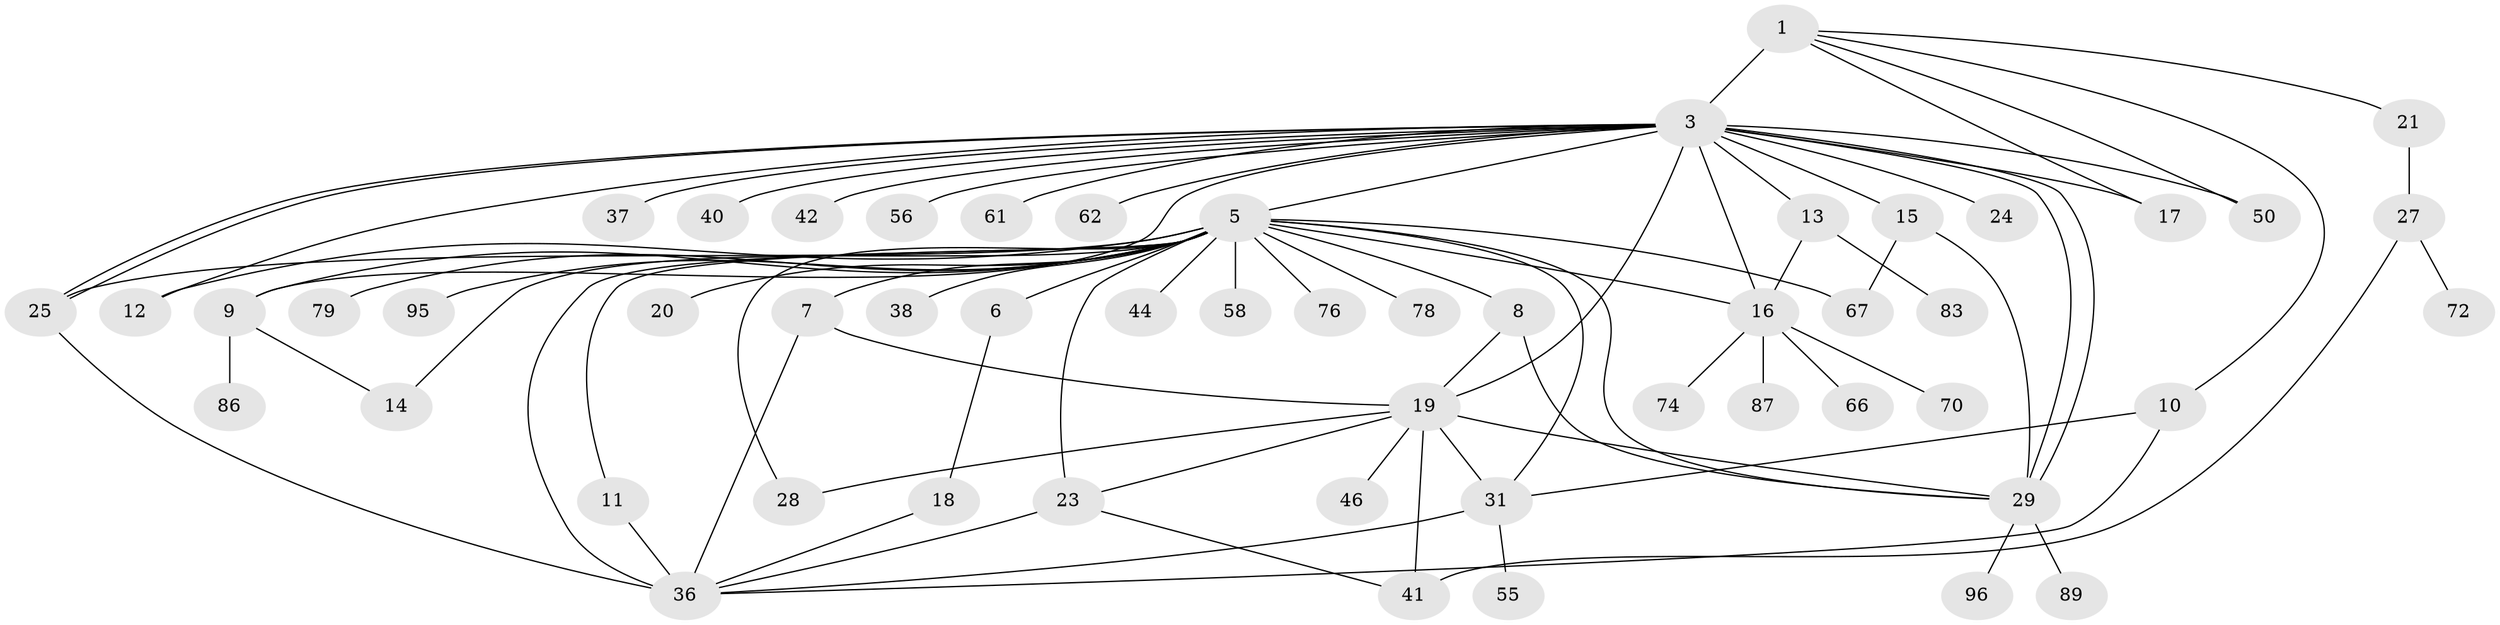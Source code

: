 // original degree distribution, {6: 0.046296296296296294, 8: 0.027777777777777776, 19: 0.009259259259259259, 18: 0.009259259259259259, 33: 0.009259259259259259, 2: 0.25925925925925924, 3: 0.12037037037037036, 4: 0.027777777777777776, 5: 0.037037037037037035, 1: 0.4444444444444444, 9: 0.009259259259259259}
// Generated by graph-tools (version 1.1) at 2025/14/03/09/25 04:14:20]
// undirected, 54 vertices, 83 edges
graph export_dot {
graph [start="1"]
  node [color=gray90,style=filled];
  1 [super="+34+100+2"];
  3 [super="+4+84+57+33"];
  5 [super="+59+63+35+22+51"];
  6;
  7 [super="+73"];
  8;
  9;
  10;
  11;
  12 [super="+32+103+104+49"];
  13;
  14;
  15 [super="+54"];
  16;
  17;
  18;
  19 [super="+30+64"];
  20;
  21;
  23 [super="+45"];
  24;
  25 [super="+68"];
  27;
  28;
  29;
  31 [super="+85"];
  36 [super="+48+47+102+39"];
  37;
  38 [super="+65"];
  40;
  41;
  42;
  44;
  46;
  50;
  55;
  56;
  58;
  61;
  62;
  66;
  67;
  70;
  72;
  74;
  76;
  78;
  79;
  83;
  86;
  87;
  89;
  95;
  96;
  1 -- 10;
  1 -- 21;
  1 -- 3 [weight=4];
  1 -- 50;
  1 -- 17;
  3 -- 9;
  3 -- 16;
  3 -- 19 [weight=3];
  3 -- 24;
  3 -- 25;
  3 -- 25;
  3 -- 29 [weight=2];
  3 -- 29;
  3 -- 56;
  3 -- 62 [weight=2];
  3 -- 5 [weight=2];
  3 -- 13;
  3 -- 15;
  3 -- 37;
  3 -- 40;
  3 -- 42;
  3 -- 50;
  3 -- 61;
  3 -- 12;
  3 -- 17;
  5 -- 6;
  5 -- 7;
  5 -- 8;
  5 -- 9;
  5 -- 11;
  5 -- 12;
  5 -- 14;
  5 -- 20;
  5 -- 23 [weight=2];
  5 -- 25;
  5 -- 28;
  5 -- 29;
  5 -- 36 [weight=2];
  5 -- 38;
  5 -- 44;
  5 -- 58;
  5 -- 67;
  5 -- 76;
  5 -- 78;
  5 -- 79;
  5 -- 95;
  5 -- 31;
  5 -- 16 [weight=2];
  6 -- 18;
  7 -- 36;
  7 -- 19;
  8 -- 19;
  8 -- 29;
  9 -- 14;
  9 -- 86;
  10 -- 31;
  10 -- 36;
  11 -- 36;
  13 -- 16;
  13 -- 83;
  15 -- 67;
  15 -- 29;
  16 -- 66;
  16 -- 70;
  16 -- 74;
  16 -- 87;
  18 -- 36;
  19 -- 28;
  19 -- 23;
  19 -- 31;
  19 -- 46;
  19 -- 41;
  19 -- 29;
  21 -- 27;
  23 -- 36;
  23 -- 41;
  25 -- 36;
  27 -- 41;
  27 -- 72;
  29 -- 89;
  29 -- 96;
  31 -- 36;
  31 -- 55;
}
